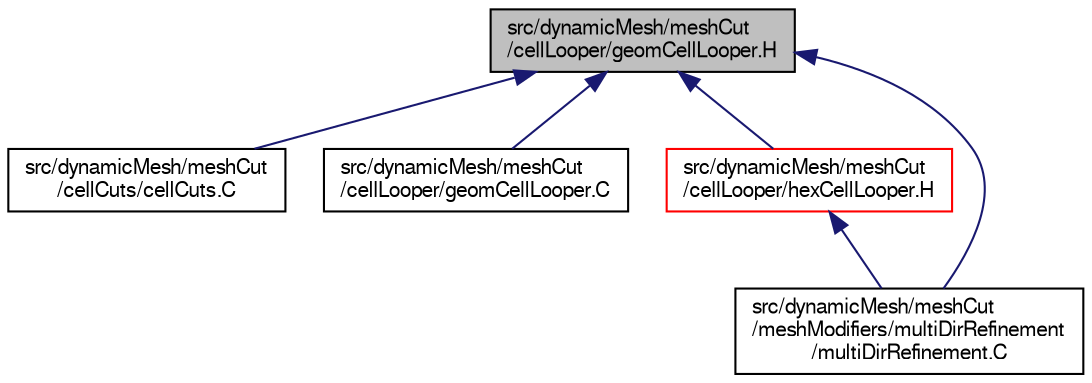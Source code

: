 digraph "src/dynamicMesh/meshCut/cellLooper/geomCellLooper.H"
{
  bgcolor="transparent";
  edge [fontname="FreeSans",fontsize="10",labelfontname="FreeSans",labelfontsize="10"];
  node [fontname="FreeSans",fontsize="10",shape=record];
  Node222 [label="src/dynamicMesh/meshCut\l/cellLooper/geomCellLooper.H",height=0.2,width=0.4,color="black", fillcolor="grey75", style="filled", fontcolor="black"];
  Node222 -> Node223 [dir="back",color="midnightblue",fontsize="10",style="solid",fontname="FreeSans"];
  Node223 [label="src/dynamicMesh/meshCut\l/cellCuts/cellCuts.C",height=0.2,width=0.4,color="black",URL="$a00449.html"];
  Node222 -> Node224 [dir="back",color="midnightblue",fontsize="10",style="solid",fontname="FreeSans"];
  Node224 [label="src/dynamicMesh/meshCut\l/cellLooper/geomCellLooper.C",height=0.2,width=0.4,color="black",URL="$a00461.html"];
  Node222 -> Node225 [dir="back",color="midnightblue",fontsize="10",style="solid",fontname="FreeSans"];
  Node225 [label="src/dynamicMesh/meshCut\l/cellLooper/hexCellLooper.H",height=0.2,width=0.4,color="red",URL="$a00470.html"];
  Node225 -> Node229 [dir="back",color="midnightblue",fontsize="10",style="solid",fontname="FreeSans"];
  Node229 [label="src/dynamicMesh/meshCut\l/meshModifiers/multiDirRefinement\l/multiDirRefinement.C",height=0.2,width=0.4,color="black",URL="$a00518.html"];
  Node222 -> Node229 [dir="back",color="midnightblue",fontsize="10",style="solid",fontname="FreeSans"];
}
